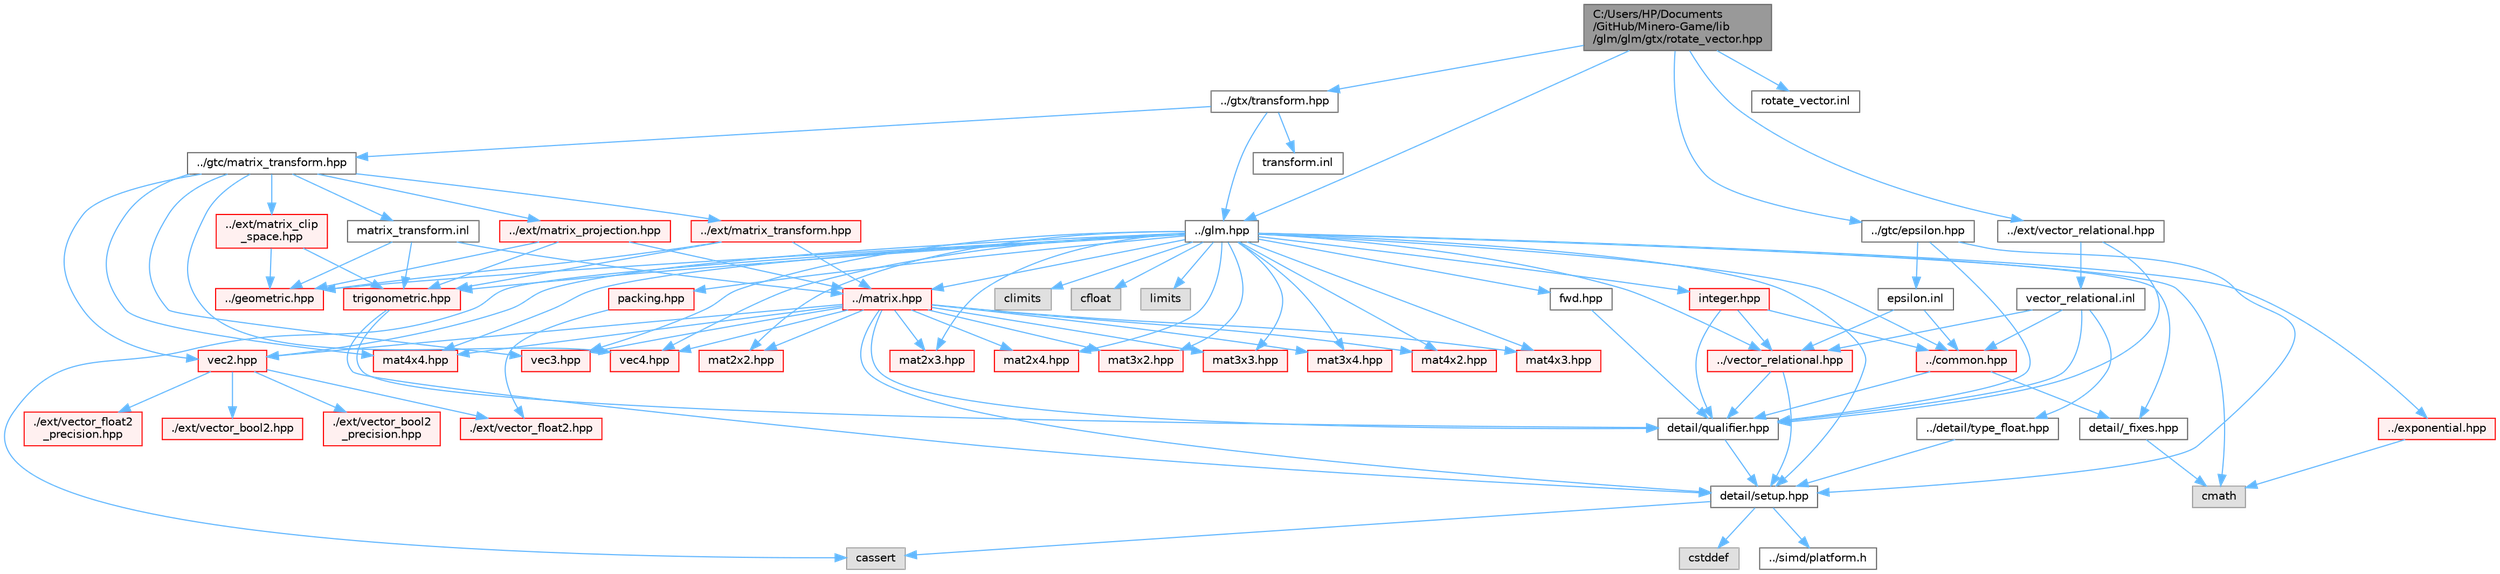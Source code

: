 digraph "C:/Users/HP/Documents/GitHub/Minero-Game/lib/glm/glm/gtx/rotate_vector.hpp"
{
 // LATEX_PDF_SIZE
  bgcolor="transparent";
  edge [fontname=Helvetica,fontsize=10,labelfontname=Helvetica,labelfontsize=10];
  node [fontname=Helvetica,fontsize=10,shape=box,height=0.2,width=0.4];
  Node1 [id="Node000001",label="C:/Users/HP/Documents\l/GitHub/Minero-Game/lib\l/glm/glm/gtx/rotate_vector.hpp",height=0.2,width=0.4,color="gray40", fillcolor="grey60", style="filled", fontcolor="black",tooltip=" "];
  Node1 -> Node2 [id="edge205_Node000001_Node000002",color="steelblue1",style="solid",tooltip=" "];
  Node2 [id="Node000002",label="../gtx/transform.hpp",height=0.2,width=0.4,color="grey40", fillcolor="white", style="filled",URL="$lib_2glm_2glm_2gtx_2transform_8hpp.html",tooltip=" "];
  Node2 -> Node3 [id="edge206_Node000002_Node000003",color="steelblue1",style="solid",tooltip=" "];
  Node3 [id="Node000003",label="../glm.hpp",height=0.2,width=0.4,color="grey40", fillcolor="white", style="filled",URL="$lib_2glm_2glm_2glm_8hpp.html",tooltip=" "];
  Node3 -> Node4 [id="edge207_Node000003_Node000004",color="steelblue1",style="solid",tooltip=" "];
  Node4 [id="Node000004",label="detail/_fixes.hpp",height=0.2,width=0.4,color="grey40", fillcolor="white", style="filled",URL="$lib_2glm_2glm_2detail_2__fixes_8hpp.html",tooltip=" "];
  Node4 -> Node5 [id="edge208_Node000004_Node000005",color="steelblue1",style="solid",tooltip=" "];
  Node5 [id="Node000005",label="cmath",height=0.2,width=0.4,color="grey60", fillcolor="#E0E0E0", style="filled",tooltip=" "];
  Node3 -> Node6 [id="edge209_Node000003_Node000006",color="steelblue1",style="solid",tooltip=" "];
  Node6 [id="Node000006",label="detail/setup.hpp",height=0.2,width=0.4,color="grey40", fillcolor="white", style="filled",URL="$lib_2glm_2glm_2detail_2setup_8hpp.html",tooltip=" "];
  Node6 -> Node7 [id="edge210_Node000006_Node000007",color="steelblue1",style="solid",tooltip=" "];
  Node7 [id="Node000007",label="cassert",height=0.2,width=0.4,color="grey60", fillcolor="#E0E0E0", style="filled",tooltip=" "];
  Node6 -> Node8 [id="edge211_Node000006_Node000008",color="steelblue1",style="solid",tooltip=" "];
  Node8 [id="Node000008",label="cstddef",height=0.2,width=0.4,color="grey60", fillcolor="#E0E0E0", style="filled",tooltip=" "];
  Node6 -> Node9 [id="edge212_Node000006_Node000009",color="steelblue1",style="solid",tooltip=" "];
  Node9 [id="Node000009",label="../simd/platform.h",height=0.2,width=0.4,color="grey40", fillcolor="white", style="filled",URL="$lib_2glm_2glm_2simd_2platform_8h.html",tooltip=" "];
  Node3 -> Node5 [id="edge213_Node000003_Node000005",color="steelblue1",style="solid",tooltip=" "];
  Node3 -> Node10 [id="edge214_Node000003_Node000010",color="steelblue1",style="solid",tooltip=" "];
  Node10 [id="Node000010",label="climits",height=0.2,width=0.4,color="grey60", fillcolor="#E0E0E0", style="filled",tooltip=" "];
  Node3 -> Node11 [id="edge215_Node000003_Node000011",color="steelblue1",style="solid",tooltip=" "];
  Node11 [id="Node000011",label="cfloat",height=0.2,width=0.4,color="grey60", fillcolor="#E0E0E0", style="filled",tooltip=" "];
  Node3 -> Node12 [id="edge216_Node000003_Node000012",color="steelblue1",style="solid",tooltip=" "];
  Node12 [id="Node000012",label="limits",height=0.2,width=0.4,color="grey60", fillcolor="#E0E0E0", style="filled",tooltip=" "];
  Node3 -> Node7 [id="edge217_Node000003_Node000007",color="steelblue1",style="solid",tooltip=" "];
  Node3 -> Node13 [id="edge218_Node000003_Node000013",color="steelblue1",style="solid",tooltip=" "];
  Node13 [id="Node000013",label="fwd.hpp",height=0.2,width=0.4,color="grey40", fillcolor="white", style="filled",URL="$lib_2glm_2glm_2fwd_8hpp.html",tooltip=" "];
  Node13 -> Node14 [id="edge219_Node000013_Node000014",color="steelblue1",style="solid",tooltip=" "];
  Node14 [id="Node000014",label="detail/qualifier.hpp",height=0.2,width=0.4,color="grey40", fillcolor="white", style="filled",URL="$lib_2glm_2glm_2detail_2qualifier_8hpp.html",tooltip=" "];
  Node14 -> Node6 [id="edge220_Node000014_Node000006",color="steelblue1",style="solid",tooltip=" "];
  Node3 -> Node15 [id="edge221_Node000003_Node000015",color="steelblue1",style="solid",tooltip=" "];
  Node15 [id="Node000015",label="vec2.hpp",height=0.2,width=0.4,color="red", fillcolor="#FFF0F0", style="filled",URL="$lib_2glm_2glm_2vec2_8hpp.html",tooltip=" "];
  Node15 -> Node16 [id="edge222_Node000015_Node000016",color="steelblue1",style="solid",tooltip=" "];
  Node16 [id="Node000016",label="./ext/vector_bool2.hpp",height=0.2,width=0.4,color="red", fillcolor="#FFF0F0", style="filled",URL="$lib_2glm_2glm_2ext_2vector__bool2_8hpp.html",tooltip=" "];
  Node15 -> Node20 [id="edge223_Node000015_Node000020",color="steelblue1",style="solid",tooltip=" "];
  Node20 [id="Node000020",label="./ext/vector_bool2\l_precision.hpp",height=0.2,width=0.4,color="red", fillcolor="#FFF0F0", style="filled",URL="$lib_2glm_2glm_2ext_2vector__bool2__precision_8hpp.html",tooltip=" "];
  Node15 -> Node21 [id="edge224_Node000015_Node000021",color="steelblue1",style="solid",tooltip=" "];
  Node21 [id="Node000021",label="./ext/vector_float2.hpp",height=0.2,width=0.4,color="red", fillcolor="#FFF0F0", style="filled",URL="$lib_2glm_2glm_2ext_2vector__float2_8hpp.html",tooltip=" "];
  Node15 -> Node22 [id="edge225_Node000015_Node000022",color="steelblue1",style="solid",tooltip=" "];
  Node22 [id="Node000022",label="./ext/vector_float2\l_precision.hpp",height=0.2,width=0.4,color="red", fillcolor="#FFF0F0", style="filled",URL="$lib_2glm_2glm_2ext_2vector__float2__precision_8hpp.html",tooltip=" "];
  Node3 -> Node31 [id="edge226_Node000003_Node000031",color="steelblue1",style="solid",tooltip=" "];
  Node31 [id="Node000031",label="vec3.hpp",height=0.2,width=0.4,color="red", fillcolor="#FFF0F0", style="filled",URL="$lib_2glm_2glm_2vec3_8hpp.html",tooltip=" "];
  Node3 -> Node44 [id="edge227_Node000003_Node000044",color="steelblue1",style="solid",tooltip=" "];
  Node44 [id="Node000044",label="vec4.hpp",height=0.2,width=0.4,color="red", fillcolor="#FFF0F0", style="filled",URL="$lib_2glm_2glm_2vec4_8hpp.html",tooltip=" "];
  Node3 -> Node57 [id="edge228_Node000003_Node000057",color="steelblue1",style="solid",tooltip=" "];
  Node57 [id="Node000057",label="mat2x2.hpp",height=0.2,width=0.4,color="red", fillcolor="#FFF0F0", style="filled",URL="$lib_2glm_2glm_2mat2x2_8hpp.html",tooltip=" "];
  Node3 -> Node62 [id="edge229_Node000003_Node000062",color="steelblue1",style="solid",tooltip=" "];
  Node62 [id="Node000062",label="mat2x3.hpp",height=0.2,width=0.4,color="red", fillcolor="#FFF0F0", style="filled",URL="$lib_2glm_2glm_2mat2x3_8hpp.html",tooltip=" "];
  Node3 -> Node69 [id="edge230_Node000003_Node000069",color="steelblue1",style="solid",tooltip=" "];
  Node69 [id="Node000069",label="mat2x4.hpp",height=0.2,width=0.4,color="red", fillcolor="#FFF0F0", style="filled",URL="$lib_2glm_2glm_2mat2x4_8hpp.html",tooltip=" "];
  Node3 -> Node76 [id="edge231_Node000003_Node000076",color="steelblue1",style="solid",tooltip=" "];
  Node76 [id="Node000076",label="mat3x2.hpp",height=0.2,width=0.4,color="red", fillcolor="#FFF0F0", style="filled",URL="$lib_2glm_2glm_2mat3x2_8hpp.html",tooltip=" "];
  Node3 -> Node83 [id="edge232_Node000003_Node000083",color="steelblue1",style="solid",tooltip=" "];
  Node83 [id="Node000083",label="mat3x3.hpp",height=0.2,width=0.4,color="red", fillcolor="#FFF0F0", style="filled",URL="$lib_2glm_2glm_2mat3x3_8hpp.html",tooltip=" "];
  Node3 -> Node90 [id="edge233_Node000003_Node000090",color="steelblue1",style="solid",tooltip=" "];
  Node90 [id="Node000090",label="mat3x4.hpp",height=0.2,width=0.4,color="red", fillcolor="#FFF0F0", style="filled",URL="$lib_2glm_2glm_2mat3x4_8hpp.html",tooltip=" "];
  Node3 -> Node97 [id="edge234_Node000003_Node000097",color="steelblue1",style="solid",tooltip=" "];
  Node97 [id="Node000097",label="mat4x2.hpp",height=0.2,width=0.4,color="red", fillcolor="#FFF0F0", style="filled",URL="$lib_2glm_2glm_2mat4x2_8hpp.html",tooltip=" "];
  Node3 -> Node104 [id="edge235_Node000003_Node000104",color="steelblue1",style="solid",tooltip=" "];
  Node104 [id="Node000104",label="mat4x3.hpp",height=0.2,width=0.4,color="red", fillcolor="#FFF0F0", style="filled",URL="$lib_2glm_2glm_2mat4x3_8hpp.html",tooltip=" "];
  Node3 -> Node111 [id="edge236_Node000003_Node000111",color="steelblue1",style="solid",tooltip=" "];
  Node111 [id="Node000111",label="mat4x4.hpp",height=0.2,width=0.4,color="red", fillcolor="#FFF0F0", style="filled",URL="$lib_2glm_2glm_2mat4x4_8hpp.html",tooltip=" "];
  Node3 -> Node135 [id="edge237_Node000003_Node000135",color="steelblue1",style="solid",tooltip=" "];
  Node135 [id="Node000135",label="trigonometric.hpp",height=0.2,width=0.4,color="red", fillcolor="#FFF0F0", style="filled",URL="$lib_2glm_2glm_2trigonometric_8hpp.html",tooltip=" "];
  Node135 -> Node6 [id="edge238_Node000135_Node000006",color="steelblue1",style="solid",tooltip=" "];
  Node135 -> Node14 [id="edge239_Node000135_Node000014",color="steelblue1",style="solid",tooltip=" "];
  Node3 -> Node121 [id="edge240_Node000003_Node000121",color="steelblue1",style="solid",tooltip=" "];
  Node121 [id="Node000121",label="../exponential.hpp",height=0.2,width=0.4,color="red", fillcolor="#FFF0F0", style="filled",URL="$lib_2glm_2glm_2exponential_8hpp.html",tooltip=" "];
  Node121 -> Node5 [id="edge241_Node000121_Node000005",color="steelblue1",style="solid",tooltip=" "];
  Node3 -> Node129 [id="edge242_Node000003_Node000129",color="steelblue1",style="solid",tooltip=" "];
  Node129 [id="Node000129",label="../common.hpp",height=0.2,width=0.4,color="red", fillcolor="#FFF0F0", style="filled",URL="$lib_2glm_2glm_2common_8hpp.html",tooltip=" "];
  Node129 -> Node14 [id="edge243_Node000129_Node000014",color="steelblue1",style="solid",tooltip=" "];
  Node129 -> Node4 [id="edge244_Node000129_Node000004",color="steelblue1",style="solid",tooltip=" "];
  Node3 -> Node138 [id="edge245_Node000003_Node000138",color="steelblue1",style="solid",tooltip=" "];
  Node138 [id="Node000138",label="packing.hpp",height=0.2,width=0.4,color="red", fillcolor="#FFF0F0", style="filled",URL="$lib_2glm_2glm_2packing_8hpp.html",tooltip=" "];
  Node138 -> Node21 [id="edge246_Node000138_Node000021",color="steelblue1",style="solid",tooltip=" "];
  Node3 -> Node119 [id="edge247_Node000003_Node000119",color="steelblue1",style="solid",tooltip=" "];
  Node119 [id="Node000119",label="../geometric.hpp",height=0.2,width=0.4,color="red", fillcolor="#FFF0F0", style="filled",URL="$lib_2glm_2glm_2geometric_8hpp.html",tooltip=" "];
  Node3 -> Node61 [id="edge248_Node000003_Node000061",color="steelblue1",style="solid",tooltip=" "];
  Node61 [id="Node000061",label="../matrix.hpp",height=0.2,width=0.4,color="red", fillcolor="#FFF0F0", style="filled",URL="$lib_2glm_2glm_2matrix_8hpp.html",tooltip=" "];
  Node61 -> Node14 [id="edge249_Node000061_Node000014",color="steelblue1",style="solid",tooltip=" "];
  Node61 -> Node6 [id="edge250_Node000061_Node000006",color="steelblue1",style="solid",tooltip=" "];
  Node61 -> Node15 [id="edge251_Node000061_Node000015",color="steelblue1",style="solid",tooltip=" "];
  Node61 -> Node31 [id="edge252_Node000061_Node000031",color="steelblue1",style="solid",tooltip=" "];
  Node61 -> Node44 [id="edge253_Node000061_Node000044",color="steelblue1",style="solid",tooltip=" "];
  Node61 -> Node57 [id="edge254_Node000061_Node000057",color="steelblue1",style="solid",tooltip=" "];
  Node61 -> Node62 [id="edge255_Node000061_Node000062",color="steelblue1",style="solid",tooltip=" "];
  Node61 -> Node69 [id="edge256_Node000061_Node000069",color="steelblue1",style="solid",tooltip=" "];
  Node61 -> Node76 [id="edge257_Node000061_Node000076",color="steelblue1",style="solid",tooltip=" "];
  Node61 -> Node83 [id="edge258_Node000061_Node000083",color="steelblue1",style="solid",tooltip=" "];
  Node61 -> Node90 [id="edge259_Node000061_Node000090",color="steelblue1",style="solid",tooltip=" "];
  Node61 -> Node97 [id="edge260_Node000061_Node000097",color="steelblue1",style="solid",tooltip=" "];
  Node61 -> Node104 [id="edge261_Node000061_Node000104",color="steelblue1",style="solid",tooltip=" "];
  Node61 -> Node111 [id="edge262_Node000061_Node000111",color="steelblue1",style="solid",tooltip=" "];
  Node3 -> Node125 [id="edge263_Node000003_Node000125",color="steelblue1",style="solid",tooltip=" "];
  Node125 [id="Node000125",label="../vector_relational.hpp",height=0.2,width=0.4,color="red", fillcolor="#FFF0F0", style="filled",URL="$lib_2glm_2glm_2vector__relational_8hpp.html",tooltip=" "];
  Node125 -> Node14 [id="edge264_Node000125_Node000014",color="steelblue1",style="solid",tooltip=" "];
  Node125 -> Node6 [id="edge265_Node000125_Node000006",color="steelblue1",style="solid",tooltip=" "];
  Node3 -> Node142 [id="edge266_Node000003_Node000142",color="steelblue1",style="solid",tooltip=" "];
  Node142 [id="Node000142",label="integer.hpp",height=0.2,width=0.4,color="red", fillcolor="#FFF0F0", style="filled",URL="$lib_2glm_2glm_2integer_8hpp.html",tooltip=" "];
  Node142 -> Node14 [id="edge267_Node000142_Node000014",color="steelblue1",style="solid",tooltip=" "];
  Node142 -> Node129 [id="edge268_Node000142_Node000129",color="steelblue1",style="solid",tooltip=" "];
  Node142 -> Node125 [id="edge269_Node000142_Node000125",color="steelblue1",style="solid",tooltip=" "];
  Node2 -> Node146 [id="edge270_Node000002_Node000146",color="steelblue1",style="solid",tooltip=" "];
  Node146 [id="Node000146",label="../gtc/matrix_transform.hpp",height=0.2,width=0.4,color="grey40", fillcolor="white", style="filled",URL="$lib_2glm_2glm_2gtc_2matrix__transform_8hpp.html",tooltip=" "];
  Node146 -> Node111 [id="edge271_Node000146_Node000111",color="steelblue1",style="solid",tooltip=" "];
  Node146 -> Node15 [id="edge272_Node000146_Node000015",color="steelblue1",style="solid",tooltip=" "];
  Node146 -> Node31 [id="edge273_Node000146_Node000031",color="steelblue1",style="solid",tooltip=" "];
  Node146 -> Node44 [id="edge274_Node000146_Node000044",color="steelblue1",style="solid",tooltip=" "];
  Node146 -> Node147 [id="edge275_Node000146_Node000147",color="steelblue1",style="solid",tooltip=" "];
  Node147 [id="Node000147",label="../ext/matrix_projection.hpp",height=0.2,width=0.4,color="red", fillcolor="#FFF0F0", style="filled",URL="$lib_2glm_2glm_2ext_2matrix__projection_8hpp.html",tooltip=" "];
  Node147 -> Node119 [id="edge276_Node000147_Node000119",color="steelblue1",style="solid",tooltip=" "];
  Node147 -> Node135 [id="edge277_Node000147_Node000135",color="steelblue1",style="solid",tooltip=" "];
  Node147 -> Node61 [id="edge278_Node000147_Node000061",color="steelblue1",style="solid",tooltip=" "];
  Node146 -> Node153 [id="edge279_Node000146_Node000153",color="steelblue1",style="solid",tooltip=" "];
  Node153 [id="Node000153",label="../ext/matrix_clip\l_space.hpp",height=0.2,width=0.4,color="red", fillcolor="#FFF0F0", style="filled",URL="$lib_2glm_2glm_2ext_2matrix__clip__space_8hpp.html",tooltip=" "];
  Node153 -> Node119 [id="edge280_Node000153_Node000119",color="steelblue1",style="solid",tooltip=" "];
  Node153 -> Node135 [id="edge281_Node000153_Node000135",color="steelblue1",style="solid",tooltip=" "];
  Node146 -> Node155 [id="edge282_Node000146_Node000155",color="steelblue1",style="solid",tooltip=" "];
  Node155 [id="Node000155",label="../ext/matrix_transform.hpp",height=0.2,width=0.4,color="red", fillcolor="#FFF0F0", style="filled",URL="$lib_2glm_2glm_2ext_2matrix__transform_8hpp.html",tooltip=" "];
  Node155 -> Node119 [id="edge283_Node000155_Node000119",color="steelblue1",style="solid",tooltip=" "];
  Node155 -> Node135 [id="edge284_Node000155_Node000135",color="steelblue1",style="solid",tooltip=" "];
  Node155 -> Node61 [id="edge285_Node000155_Node000061",color="steelblue1",style="solid",tooltip=" "];
  Node146 -> Node157 [id="edge286_Node000146_Node000157",color="steelblue1",style="solid",tooltip=" "];
  Node157 [id="Node000157",label="matrix_transform.inl",height=0.2,width=0.4,color="grey40", fillcolor="white", style="filled",URL="$lib_2glm_2glm_2gtc_2matrix__transform_8inl.html",tooltip=" "];
  Node157 -> Node119 [id="edge287_Node000157_Node000119",color="steelblue1",style="solid",tooltip=" "];
  Node157 -> Node135 [id="edge288_Node000157_Node000135",color="steelblue1",style="solid",tooltip=" "];
  Node157 -> Node61 [id="edge289_Node000157_Node000061",color="steelblue1",style="solid",tooltip=" "];
  Node2 -> Node158 [id="edge290_Node000002_Node000158",color="steelblue1",style="solid",tooltip=" "];
  Node158 [id="Node000158",label="transform.inl",height=0.2,width=0.4,color="grey40", fillcolor="white", style="filled",URL="$lib_2glm_2glm_2gtx_2transform_8inl.html",tooltip=" "];
  Node1 -> Node159 [id="edge291_Node000001_Node000159",color="steelblue1",style="solid",tooltip=" "];
  Node159 [id="Node000159",label="../gtc/epsilon.hpp",height=0.2,width=0.4,color="grey40", fillcolor="white", style="filled",URL="$lib_2glm_2glm_2gtc_2epsilon_8hpp.html",tooltip=" "];
  Node159 -> Node6 [id="edge292_Node000159_Node000006",color="steelblue1",style="solid",tooltip=" "];
  Node159 -> Node14 [id="edge293_Node000159_Node000014",color="steelblue1",style="solid",tooltip=" "];
  Node159 -> Node160 [id="edge294_Node000159_Node000160",color="steelblue1",style="solid",tooltip=" "];
  Node160 [id="Node000160",label="epsilon.inl",height=0.2,width=0.4,color="grey40", fillcolor="white", style="filled",URL="$lib_2glm_2glm_2gtc_2epsilon_8inl.html",tooltip=" "];
  Node160 -> Node125 [id="edge295_Node000160_Node000125",color="steelblue1",style="solid",tooltip=" "];
  Node160 -> Node129 [id="edge296_Node000160_Node000129",color="steelblue1",style="solid",tooltip=" "];
  Node1 -> Node161 [id="edge297_Node000001_Node000161",color="steelblue1",style="solid",tooltip=" "];
  Node161 [id="Node000161",label="../ext/vector_relational.hpp",height=0.2,width=0.4,color="grey40", fillcolor="white", style="filled",URL="$lib_2glm_2glm_2ext_2vector__relational_8hpp.html",tooltip=" "];
  Node161 -> Node14 [id="edge298_Node000161_Node000014",color="steelblue1",style="solid",tooltip=" "];
  Node161 -> Node162 [id="edge299_Node000161_Node000162",color="steelblue1",style="solid",tooltip=" "];
  Node162 [id="Node000162",label="vector_relational.inl",height=0.2,width=0.4,color="grey40", fillcolor="white", style="filled",URL="$lib_2glm_2glm_2ext_2vector__relational_8inl.html",tooltip=" "];
  Node162 -> Node125 [id="edge300_Node000162_Node000125",color="steelblue1",style="solid",tooltip=" "];
  Node162 -> Node129 [id="edge301_Node000162_Node000129",color="steelblue1",style="solid",tooltip=" "];
  Node162 -> Node14 [id="edge302_Node000162_Node000014",color="steelblue1",style="solid",tooltip=" "];
  Node162 -> Node163 [id="edge303_Node000162_Node000163",color="steelblue1",style="solid",tooltip=" "];
  Node163 [id="Node000163",label="../detail/type_float.hpp",height=0.2,width=0.4,color="grey40", fillcolor="white", style="filled",URL="$lib_2glm_2glm_2detail_2type__float_8hpp.html",tooltip=" "];
  Node163 -> Node6 [id="edge304_Node000163_Node000006",color="steelblue1",style="solid",tooltip=" "];
  Node1 -> Node3 [id="edge305_Node000001_Node000003",color="steelblue1",style="solid",tooltip=" "];
  Node1 -> Node164 [id="edge306_Node000001_Node000164",color="steelblue1",style="solid",tooltip=" "];
  Node164 [id="Node000164",label="rotate_vector.inl",height=0.2,width=0.4,color="grey40", fillcolor="white", style="filled",URL="$lib_2glm_2glm_2gtx_2rotate__vector_8inl.html",tooltip=" "];
}
